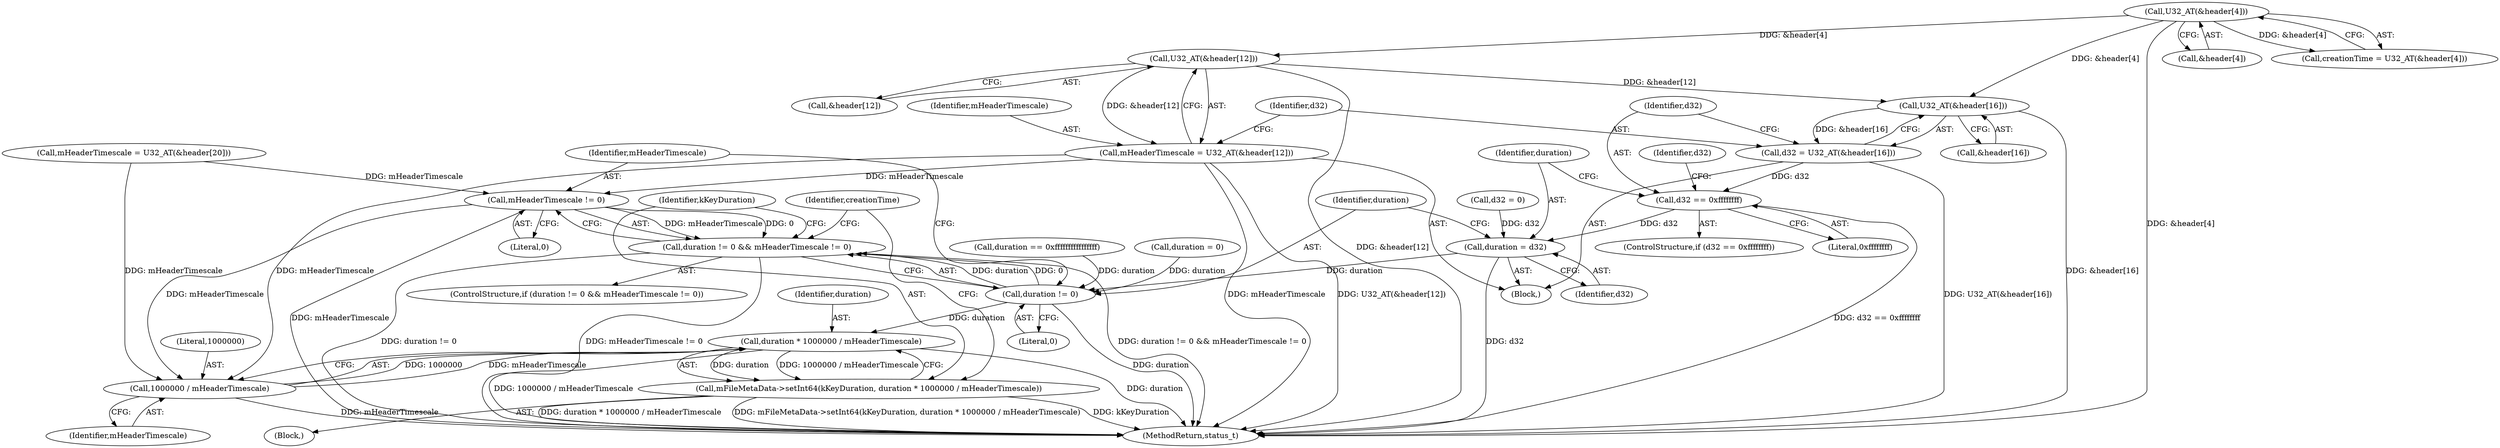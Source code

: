 digraph "0_Android_f81038006b4c59a5a148dcad887371206033c28f_2@array" {
"1002721" [label="(Call,U32_AT(&header[12]))"];
"1002714" [label="(Call,U32_AT(&header[4]))"];
"1002719" [label="(Call,mHeaderTimescale = U32_AT(&header[12]))"];
"1002750" [label="(Call,mHeaderTimescale != 0)"];
"1002746" [label="(Call,duration != 0 && mHeaderTimescale != 0)"];
"1002758" [label="(Call,1000000 / mHeaderTimescale)"];
"1002756" [label="(Call,duration * 1000000 / mHeaderTimescale)"];
"1002754" [label="(Call,mFileMetaData->setInt64(kKeyDuration, duration * 1000000 / mHeaderTimescale))"];
"1002729" [label="(Call,U32_AT(&header[16]))"];
"1002727" [label="(Call,d32 = U32_AT(&header[16]))"];
"1002735" [label="(Call,d32 == 0xffffffff)"];
"1002742" [label="(Call,duration = d32)"];
"1002747" [label="(Call,duration != 0)"];
"1002754" [label="(Call,mFileMetaData->setInt64(kKeyDuration, duration * 1000000 / mHeaderTimescale))"];
"1002729" [label="(Call,U32_AT(&header[16]))"];
"1002727" [label="(Call,d32 = U32_AT(&header[16]))"];
"1002747" [label="(Call,duration != 0)"];
"1002744" [label="(Identifier,d32)"];
"1003289" [label="(MethodReturn,status_t)"];
"1002756" [label="(Call,duration * 1000000 / mHeaderTimescale)"];
"1002748" [label="(Identifier,duration)"];
"1002722" [label="(Call,&header[12])"];
"1002714" [label="(Call,U32_AT(&header[4]))"];
"1002721" [label="(Call,U32_AT(&header[12]))"];
"1002735" [label="(Call,d32 == 0xffffffff)"];
"1002758" [label="(Call,1000000 / mHeaderTimescale)"];
"1002752" [label="(Literal,0)"];
"1002697" [label="(Call,duration = 0)"];
"1002763" [label="(Identifier,creationTime)"];
"1002746" [label="(Call,duration != 0 && mHeaderTimescale != 0)"];
"1002749" [label="(Literal,0)"];
"1002757" [label="(Identifier,duration)"];
"1002740" [label="(Identifier,d32)"];
"1002737" [label="(Literal,0xffffffff)"];
"1002760" [label="(Identifier,mHeaderTimescale)"];
"1002743" [label="(Identifier,duration)"];
"1002711" [label="(Block,)"];
"1002759" [label="(Literal,1000000)"];
"1002739" [label="(Call,d32 = 0)"];
"1002755" [label="(Identifier,kKeyDuration)"];
"1002715" [label="(Call,&header[4])"];
"1002730" [label="(Call,&header[16])"];
"1002736" [label="(Identifier,d32)"];
"1002693" [label="(Call,duration == 0xffffffffffffffff)"];
"1002719" [label="(Call,mHeaderTimescale = U32_AT(&header[12]))"];
"1002750" [label="(Call,mHeaderTimescale != 0)"];
"1002745" [label="(ControlStructure,if (duration != 0 && mHeaderTimescale != 0))"];
"1002712" [label="(Call,creationTime = U32_AT(&header[4]))"];
"1002720" [label="(Identifier,mHeaderTimescale)"];
"1002753" [label="(Block,)"];
"1002751" [label="(Identifier,mHeaderTimescale)"];
"1002734" [label="(ControlStructure,if (d32 == 0xffffffff))"];
"1002728" [label="(Identifier,d32)"];
"1002742" [label="(Call,duration = d32)"];
"1002678" [label="(Call,mHeaderTimescale = U32_AT(&header[20]))"];
"1002721" -> "1002719"  [label="AST: "];
"1002721" -> "1002722"  [label="CFG: "];
"1002722" -> "1002721"  [label="AST: "];
"1002719" -> "1002721"  [label="CFG: "];
"1002721" -> "1003289"  [label="DDG: &header[12]"];
"1002721" -> "1002719"  [label="DDG: &header[12]"];
"1002714" -> "1002721"  [label="DDG: &header[4]"];
"1002721" -> "1002729"  [label="DDG: &header[12]"];
"1002714" -> "1002712"  [label="AST: "];
"1002714" -> "1002715"  [label="CFG: "];
"1002715" -> "1002714"  [label="AST: "];
"1002712" -> "1002714"  [label="CFG: "];
"1002714" -> "1003289"  [label="DDG: &header[4]"];
"1002714" -> "1002712"  [label="DDG: &header[4]"];
"1002714" -> "1002729"  [label="DDG: &header[4]"];
"1002719" -> "1002711"  [label="AST: "];
"1002720" -> "1002719"  [label="AST: "];
"1002728" -> "1002719"  [label="CFG: "];
"1002719" -> "1003289"  [label="DDG: mHeaderTimescale"];
"1002719" -> "1003289"  [label="DDG: U32_AT(&header[12])"];
"1002719" -> "1002750"  [label="DDG: mHeaderTimescale"];
"1002719" -> "1002758"  [label="DDG: mHeaderTimescale"];
"1002750" -> "1002746"  [label="AST: "];
"1002750" -> "1002752"  [label="CFG: "];
"1002751" -> "1002750"  [label="AST: "];
"1002752" -> "1002750"  [label="AST: "];
"1002746" -> "1002750"  [label="CFG: "];
"1002750" -> "1003289"  [label="DDG: mHeaderTimescale"];
"1002750" -> "1002746"  [label="DDG: mHeaderTimescale"];
"1002750" -> "1002746"  [label="DDG: 0"];
"1002678" -> "1002750"  [label="DDG: mHeaderTimescale"];
"1002750" -> "1002758"  [label="DDG: mHeaderTimescale"];
"1002746" -> "1002745"  [label="AST: "];
"1002746" -> "1002747"  [label="CFG: "];
"1002747" -> "1002746"  [label="AST: "];
"1002755" -> "1002746"  [label="CFG: "];
"1002763" -> "1002746"  [label="CFG: "];
"1002746" -> "1003289"  [label="DDG: duration != 0"];
"1002746" -> "1003289"  [label="DDG: mHeaderTimescale != 0"];
"1002746" -> "1003289"  [label="DDG: duration != 0 && mHeaderTimescale != 0"];
"1002747" -> "1002746"  [label="DDG: duration"];
"1002747" -> "1002746"  [label="DDG: 0"];
"1002758" -> "1002756"  [label="AST: "];
"1002758" -> "1002760"  [label="CFG: "];
"1002759" -> "1002758"  [label="AST: "];
"1002760" -> "1002758"  [label="AST: "];
"1002756" -> "1002758"  [label="CFG: "];
"1002758" -> "1003289"  [label="DDG: mHeaderTimescale"];
"1002758" -> "1002756"  [label="DDG: 1000000"];
"1002758" -> "1002756"  [label="DDG: mHeaderTimescale"];
"1002678" -> "1002758"  [label="DDG: mHeaderTimescale"];
"1002756" -> "1002754"  [label="AST: "];
"1002757" -> "1002756"  [label="AST: "];
"1002754" -> "1002756"  [label="CFG: "];
"1002756" -> "1003289"  [label="DDG: duration"];
"1002756" -> "1003289"  [label="DDG: 1000000 / mHeaderTimescale"];
"1002756" -> "1002754"  [label="DDG: duration"];
"1002756" -> "1002754"  [label="DDG: 1000000 / mHeaderTimescale"];
"1002747" -> "1002756"  [label="DDG: duration"];
"1002754" -> "1002753"  [label="AST: "];
"1002755" -> "1002754"  [label="AST: "];
"1002763" -> "1002754"  [label="CFG: "];
"1002754" -> "1003289"  [label="DDG: duration * 1000000 / mHeaderTimescale"];
"1002754" -> "1003289"  [label="DDG: mFileMetaData->setInt64(kKeyDuration, duration * 1000000 / mHeaderTimescale)"];
"1002754" -> "1003289"  [label="DDG: kKeyDuration"];
"1002729" -> "1002727"  [label="AST: "];
"1002729" -> "1002730"  [label="CFG: "];
"1002730" -> "1002729"  [label="AST: "];
"1002727" -> "1002729"  [label="CFG: "];
"1002729" -> "1003289"  [label="DDG: &header[16]"];
"1002729" -> "1002727"  [label="DDG: &header[16]"];
"1002727" -> "1002711"  [label="AST: "];
"1002728" -> "1002727"  [label="AST: "];
"1002736" -> "1002727"  [label="CFG: "];
"1002727" -> "1003289"  [label="DDG: U32_AT(&header[16])"];
"1002727" -> "1002735"  [label="DDG: d32"];
"1002735" -> "1002734"  [label="AST: "];
"1002735" -> "1002737"  [label="CFG: "];
"1002736" -> "1002735"  [label="AST: "];
"1002737" -> "1002735"  [label="AST: "];
"1002740" -> "1002735"  [label="CFG: "];
"1002743" -> "1002735"  [label="CFG: "];
"1002735" -> "1003289"  [label="DDG: d32 == 0xffffffff"];
"1002735" -> "1002742"  [label="DDG: d32"];
"1002742" -> "1002711"  [label="AST: "];
"1002742" -> "1002744"  [label="CFG: "];
"1002743" -> "1002742"  [label="AST: "];
"1002744" -> "1002742"  [label="AST: "];
"1002748" -> "1002742"  [label="CFG: "];
"1002742" -> "1003289"  [label="DDG: d32"];
"1002739" -> "1002742"  [label="DDG: d32"];
"1002742" -> "1002747"  [label="DDG: duration"];
"1002747" -> "1002749"  [label="CFG: "];
"1002748" -> "1002747"  [label="AST: "];
"1002749" -> "1002747"  [label="AST: "];
"1002751" -> "1002747"  [label="CFG: "];
"1002747" -> "1003289"  [label="DDG: duration"];
"1002693" -> "1002747"  [label="DDG: duration"];
"1002697" -> "1002747"  [label="DDG: duration"];
}
